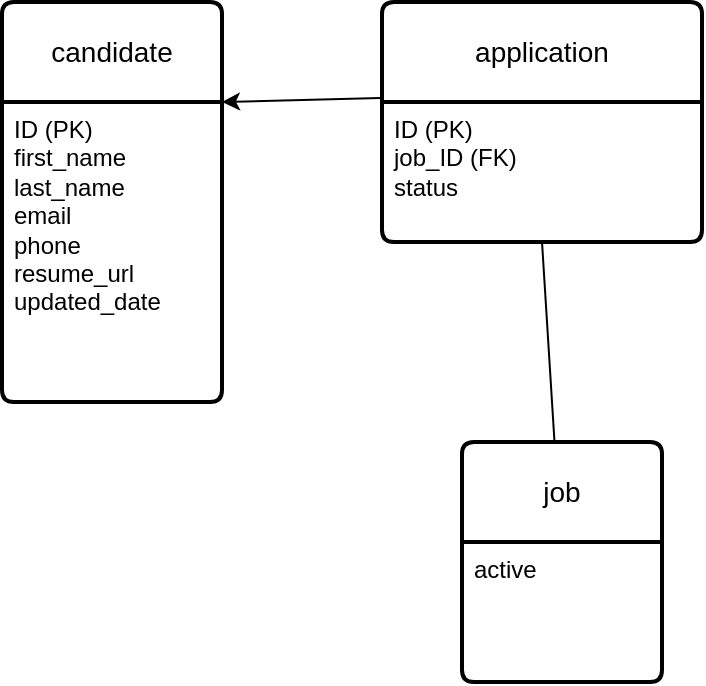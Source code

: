 <mxfile version="27.0.9">
  <diagram name="Page-1" id="djyE9NFcy62dBYxZYN7S">
    <mxGraphModel dx="499" dy="593" grid="1" gridSize="10" guides="1" tooltips="1" connect="1" arrows="1" fold="1" page="1" pageScale="1" pageWidth="850" pageHeight="1100" math="0" shadow="0">
      <root>
        <mxCell id="0" />
        <mxCell id="1" parent="0" />
        <mxCell id="9cMy_8WY9gqS6-asK-ZA-1" value="candidate" style="swimlane;childLayout=stackLayout;horizontal=1;startSize=50;horizontalStack=0;rounded=1;fontSize=14;fontStyle=0;strokeWidth=2;resizeParent=0;resizeLast=1;shadow=0;dashed=0;align=center;arcSize=4;whiteSpace=wrap;html=1;" vertex="1" parent="1">
          <mxGeometry x="360" y="140" width="110" height="200" as="geometry" />
        </mxCell>
        <mxCell id="9cMy_8WY9gqS6-asK-ZA-2" value="ID (PK)&lt;div&gt;first_name&lt;/div&gt;&lt;div&gt;last_name&lt;/div&gt;&lt;div&gt;email&lt;/div&gt;&lt;div&gt;phone&lt;/div&gt;&lt;div&gt;resume_url&lt;/div&gt;&lt;div&gt;updated_date&lt;/div&gt;" style="align=left;strokeColor=none;fillColor=none;spacingLeft=4;spacingRight=4;fontSize=12;verticalAlign=top;resizable=0;rotatable=0;part=1;html=1;whiteSpace=wrap;" vertex="1" parent="9cMy_8WY9gqS6-asK-ZA-1">
          <mxGeometry y="50" width="110" height="150" as="geometry" />
        </mxCell>
        <mxCell id="9cMy_8WY9gqS6-asK-ZA-4" value="application" style="swimlane;childLayout=stackLayout;horizontal=1;startSize=50;horizontalStack=0;rounded=1;fontSize=14;fontStyle=0;strokeWidth=2;resizeParent=0;resizeLast=1;shadow=0;dashed=0;align=center;arcSize=4;whiteSpace=wrap;html=1;" vertex="1" parent="1">
          <mxGeometry x="550" y="140" width="160" height="120" as="geometry" />
        </mxCell>
        <mxCell id="9cMy_8WY9gqS6-asK-ZA-5" value="&lt;div&gt;ID (PK)&lt;/div&gt;&lt;div&gt;job_ID (FK)&lt;/div&gt;&lt;div&gt;status&lt;/div&gt;&lt;div&gt;&lt;br&gt;&lt;/div&gt;" style="align=left;strokeColor=none;fillColor=none;spacingLeft=4;spacingRight=4;fontSize=12;verticalAlign=top;resizable=0;rotatable=0;part=1;html=1;whiteSpace=wrap;" vertex="1" parent="9cMy_8WY9gqS6-asK-ZA-4">
          <mxGeometry y="50" width="160" height="70" as="geometry" />
        </mxCell>
        <mxCell id="9cMy_8WY9gqS6-asK-ZA-6" value="job" style="swimlane;childLayout=stackLayout;horizontal=1;startSize=50;horizontalStack=0;rounded=1;fontSize=14;fontStyle=0;strokeWidth=2;resizeParent=0;resizeLast=1;shadow=0;dashed=0;align=center;arcSize=4;whiteSpace=wrap;html=1;" vertex="1" parent="1">
          <mxGeometry x="590" y="360" width="100" height="120" as="geometry" />
        </mxCell>
        <mxCell id="9cMy_8WY9gqS6-asK-ZA-7" value="active" style="align=left;strokeColor=none;fillColor=none;spacingLeft=4;spacingRight=4;fontSize=12;verticalAlign=top;resizable=0;rotatable=0;part=1;html=1;whiteSpace=wrap;" vertex="1" parent="9cMy_8WY9gqS6-asK-ZA-6">
          <mxGeometry y="50" width="100" height="70" as="geometry" />
        </mxCell>
        <mxCell id="9cMy_8WY9gqS6-asK-ZA-10" value="" style="endArrow=classic;html=1;rounded=0;exitX=-0.006;exitY=0.4;exitDx=0;exitDy=0;exitPerimeter=0;entryX=1;entryY=0;entryDx=0;entryDy=0;" edge="1" parent="1" source="9cMy_8WY9gqS6-asK-ZA-4" target="9cMy_8WY9gqS6-asK-ZA-2">
          <mxGeometry width="50" height="50" relative="1" as="geometry">
            <mxPoint x="700" y="460" as="sourcePoint" />
            <mxPoint x="750" y="410" as="targetPoint" />
          </mxGeometry>
        </mxCell>
        <mxCell id="9cMy_8WY9gqS6-asK-ZA-16" value="" style="endArrow=none;html=1;rounded=0;entryX=0.5;entryY=1;entryDx=0;entryDy=0;" edge="1" parent="1" source="9cMy_8WY9gqS6-asK-ZA-6" target="9cMy_8WY9gqS6-asK-ZA-5">
          <mxGeometry width="50" height="50" relative="1" as="geometry">
            <mxPoint x="700" y="460" as="sourcePoint" />
            <mxPoint x="750" y="410" as="targetPoint" />
          </mxGeometry>
        </mxCell>
      </root>
    </mxGraphModel>
  </diagram>
</mxfile>
